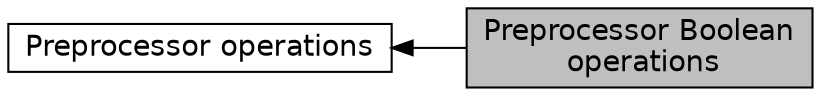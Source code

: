 digraph "Preprocessor Boolean operations"
{
  edge [fontname="Helvetica",fontsize="14",labelfontname="Helvetica",labelfontsize="14"];
  node [fontname="Helvetica",fontsize="14",shape=box];
  rankdir=LR;
  Node1 [label="Preprocessor Boolean\l operations",height=0.2,width=0.4,color="black", fillcolor="grey75", style="filled", fontcolor="black",tooltip="Preprocessor macros that return tokens 0 or 1 according to the evaluation of their arguments."];
  Node2 [label="Preprocessor operations",height=0.2,width=0.4,color="black", fillcolor="white", style="filled",URL="$group__preprocessor__operators.html",tooltip="Preprocessor macros that perform simple operations on there arguments, such as Boolean,..."];
  Node2->Node1 [shape=plaintext, dir="back", style="solid"];
}
